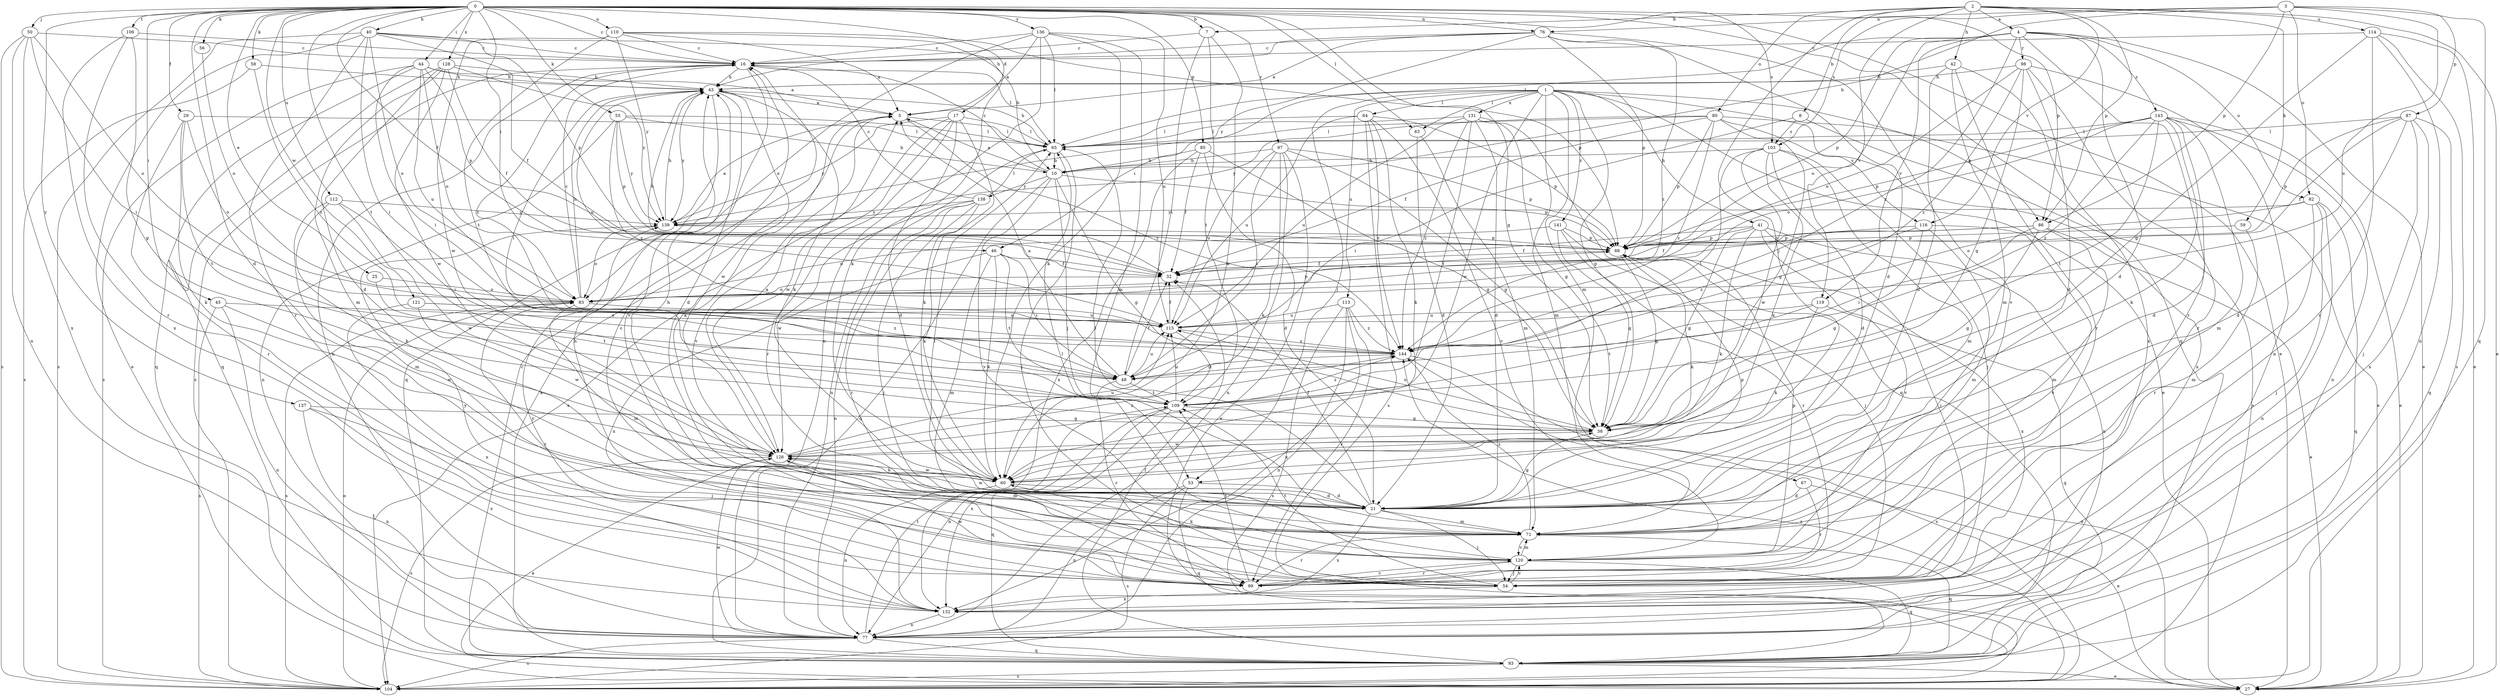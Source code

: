 strict digraph  {
0;
1;
2;
3;
4;
5;
7;
8;
10;
16;
17;
21;
25;
27;
29;
32;
38;
40;
41;
42;
43;
44;
45;
46;
48;
50;
53;
54;
55;
56;
58;
59;
60;
63;
64;
65;
67;
71;
76;
77;
80;
82;
83;
85;
86;
87;
88;
93;
97;
98;
99;
103;
104;
106;
109;
110;
112;
113;
114;
115;
116;
119;
120;
121;
126;
128;
131;
132;
136;
137;
138;
139;
141;
143;
144;
0 -> 7  [label=b];
0 -> 16  [label=c];
0 -> 17  [label=d];
0 -> 21  [label=d];
0 -> 25  [label=e];
0 -> 27  [label=e];
0 -> 29  [label=f];
0 -> 32  [label=f];
0 -> 38  [label=g];
0 -> 40  [label=h];
0 -> 44  [label=i];
0 -> 45  [label=i];
0 -> 46  [label=i];
0 -> 50  [label=j];
0 -> 55  [label=k];
0 -> 56  [label=k];
0 -> 58  [label=k];
0 -> 63  [label=l];
0 -> 76  [label=n];
0 -> 85  [label=p];
0 -> 86  [label=p];
0 -> 93  [label=q];
0 -> 97  [label=r];
0 -> 103  [label=s];
0 -> 106  [label=t];
0 -> 109  [label=t];
0 -> 110  [label=u];
0 -> 112  [label=u];
0 -> 121  [label=w];
0 -> 128  [label=x];
0 -> 136  [label=y];
0 -> 137  [label=y];
1 -> 27  [label=e];
1 -> 38  [label=g];
1 -> 41  [label=h];
1 -> 46  [label=i];
1 -> 53  [label=j];
1 -> 63  [label=l];
1 -> 64  [label=l];
1 -> 67  [label=m];
1 -> 71  [label=m];
1 -> 86  [label=p];
1 -> 113  [label=u];
1 -> 116  [label=v];
1 -> 126  [label=w];
1 -> 131  [label=x];
1 -> 141  [label=z];
2 -> 4  [label=a];
2 -> 7  [label=b];
2 -> 8  [label=b];
2 -> 27  [label=e];
2 -> 42  [label=h];
2 -> 53  [label=j];
2 -> 59  [label=k];
2 -> 80  [label=o];
2 -> 86  [label=p];
2 -> 114  [label=u];
2 -> 116  [label=v];
2 -> 119  [label=v];
3 -> 10  [label=b];
3 -> 76  [label=n];
3 -> 82  [label=o];
3 -> 86  [label=p];
3 -> 87  [label=p];
3 -> 93  [label=q];
3 -> 103  [label=s];
3 -> 115  [label=u];
4 -> 21  [label=d];
4 -> 27  [label=e];
4 -> 65  [label=l];
4 -> 82  [label=o];
4 -> 83  [label=o];
4 -> 88  [label=p];
4 -> 98  [label=r];
4 -> 99  [label=r];
4 -> 119  [label=v];
4 -> 143  [label=z];
4 -> 144  [label=z];
5 -> 65  [label=l];
5 -> 120  [label=v];
5 -> 144  [label=z];
7 -> 16  [label=c];
7 -> 48  [label=i];
7 -> 60  [label=k];
7 -> 109  [label=t];
8 -> 48  [label=i];
8 -> 103  [label=s];
8 -> 104  [label=s];
10 -> 5  [label=a];
10 -> 16  [label=c];
10 -> 38  [label=g];
10 -> 53  [label=j];
10 -> 88  [label=p];
10 -> 93  [label=q];
10 -> 120  [label=v];
10 -> 138  [label=y];
16 -> 43  [label=h];
16 -> 65  [label=l];
16 -> 77  [label=n];
16 -> 104  [label=s];
16 -> 120  [label=v];
16 -> 144  [label=z];
17 -> 21  [label=d];
17 -> 60  [label=k];
17 -> 65  [label=l];
17 -> 99  [label=r];
17 -> 104  [label=s];
17 -> 126  [label=w];
17 -> 139  [label=y];
21 -> 5  [label=a];
21 -> 32  [label=f];
21 -> 38  [label=g];
21 -> 43  [label=h];
21 -> 54  [label=j];
21 -> 65  [label=l];
21 -> 71  [label=m];
21 -> 88  [label=p];
21 -> 126  [label=w];
21 -> 132  [label=x];
25 -> 83  [label=o];
25 -> 109  [label=t];
29 -> 60  [label=k];
29 -> 65  [label=l];
29 -> 83  [label=o];
29 -> 99  [label=r];
29 -> 109  [label=t];
32 -> 43  [label=h];
32 -> 83  [label=o];
38 -> 115  [label=u];
38 -> 126  [label=w];
40 -> 10  [label=b];
40 -> 16  [label=c];
40 -> 27  [label=e];
40 -> 32  [label=f];
40 -> 48  [label=i];
40 -> 83  [label=o];
40 -> 88  [label=p];
40 -> 99  [label=r];
40 -> 104  [label=s];
41 -> 32  [label=f];
41 -> 38  [label=g];
41 -> 54  [label=j];
41 -> 60  [label=k];
41 -> 77  [label=n];
41 -> 88  [label=p];
41 -> 120  [label=v];
42 -> 21  [label=d];
42 -> 43  [label=h];
42 -> 71  [label=m];
42 -> 99  [label=r];
42 -> 132  [label=x];
43 -> 5  [label=a];
43 -> 21  [label=d];
43 -> 48  [label=i];
43 -> 60  [label=k];
43 -> 93  [label=q];
43 -> 115  [label=u];
43 -> 126  [label=w];
43 -> 139  [label=y];
44 -> 5  [label=a];
44 -> 43  [label=h];
44 -> 48  [label=i];
44 -> 83  [label=o];
44 -> 88  [label=p];
44 -> 93  [label=q];
44 -> 104  [label=s];
44 -> 115  [label=u];
45 -> 77  [label=n];
45 -> 104  [label=s];
45 -> 115  [label=u];
45 -> 126  [label=w];
46 -> 32  [label=f];
46 -> 48  [label=i];
46 -> 60  [label=k];
46 -> 71  [label=m];
46 -> 109  [label=t];
46 -> 132  [label=x];
48 -> 5  [label=a];
48 -> 32  [label=f];
48 -> 99  [label=r];
48 -> 109  [label=t];
48 -> 115  [label=u];
50 -> 16  [label=c];
50 -> 48  [label=i];
50 -> 77  [label=n];
50 -> 83  [label=o];
50 -> 104  [label=s];
50 -> 132  [label=x];
53 -> 21  [label=d];
53 -> 77  [label=n];
53 -> 93  [label=q];
53 -> 104  [label=s];
54 -> 16  [label=c];
54 -> 43  [label=h];
54 -> 109  [label=t];
54 -> 120  [label=v];
54 -> 132  [label=x];
55 -> 10  [label=b];
55 -> 65  [label=l];
55 -> 77  [label=n];
55 -> 88  [label=p];
55 -> 139  [label=y];
55 -> 144  [label=z];
56 -> 83  [label=o];
58 -> 43  [label=h];
58 -> 104  [label=s];
58 -> 144  [label=z];
59 -> 71  [label=m];
59 -> 88  [label=p];
60 -> 21  [label=d];
60 -> 77  [label=n];
60 -> 126  [label=w];
63 -> 21  [label=d];
63 -> 71  [label=m];
64 -> 60  [label=k];
64 -> 65  [label=l];
64 -> 88  [label=p];
64 -> 104  [label=s];
64 -> 115  [label=u];
64 -> 120  [label=v];
64 -> 144  [label=z];
65 -> 10  [label=b];
65 -> 43  [label=h];
65 -> 54  [label=j];
65 -> 77  [label=n];
67 -> 21  [label=d];
67 -> 27  [label=e];
67 -> 99  [label=r];
71 -> 65  [label=l];
71 -> 93  [label=q];
71 -> 99  [label=r];
71 -> 120  [label=v];
71 -> 144  [label=z];
76 -> 5  [label=a];
76 -> 16  [label=c];
76 -> 21  [label=d];
76 -> 43  [label=h];
76 -> 88  [label=p];
76 -> 120  [label=v];
76 -> 139  [label=y];
76 -> 144  [label=z];
77 -> 93  [label=q];
77 -> 104  [label=s];
77 -> 109  [label=t];
77 -> 126  [label=w];
80 -> 27  [label=e];
80 -> 32  [label=f];
80 -> 38  [label=g];
80 -> 65  [label=l];
80 -> 88  [label=p];
80 -> 132  [label=x];
80 -> 139  [label=y];
80 -> 144  [label=z];
82 -> 54  [label=j];
82 -> 77  [label=n];
82 -> 83  [label=o];
82 -> 93  [label=q];
82 -> 99  [label=r];
82 -> 139  [label=y];
83 -> 16  [label=c];
83 -> 43  [label=h];
83 -> 71  [label=m];
83 -> 88  [label=p];
83 -> 99  [label=r];
83 -> 104  [label=s];
83 -> 115  [label=u];
85 -> 10  [label=b];
85 -> 21  [label=d];
85 -> 32  [label=f];
85 -> 38  [label=g];
85 -> 132  [label=x];
86 -> 27  [label=e];
86 -> 32  [label=f];
86 -> 38  [label=g];
86 -> 48  [label=i];
86 -> 71  [label=m];
86 -> 88  [label=p];
87 -> 21  [label=d];
87 -> 32  [label=f];
87 -> 54  [label=j];
87 -> 65  [label=l];
87 -> 88  [label=p];
87 -> 93  [label=q];
87 -> 132  [label=x];
88 -> 32  [label=f];
88 -> 38  [label=g];
88 -> 60  [label=k];
88 -> 132  [label=x];
93 -> 5  [label=a];
93 -> 16  [label=c];
93 -> 27  [label=e];
93 -> 32  [label=f];
93 -> 104  [label=s];
97 -> 10  [label=b];
97 -> 27  [label=e];
97 -> 38  [label=g];
97 -> 48  [label=i];
97 -> 60  [label=k];
97 -> 77  [label=n];
97 -> 88  [label=p];
97 -> 115  [label=u];
98 -> 21  [label=d];
98 -> 38  [label=g];
98 -> 43  [label=h];
98 -> 77  [label=n];
98 -> 83  [label=o];
98 -> 99  [label=r];
98 -> 144  [label=z];
99 -> 109  [label=t];
99 -> 120  [label=v];
99 -> 126  [label=w];
99 -> 139  [label=y];
103 -> 10  [label=b];
103 -> 21  [label=d];
103 -> 48  [label=i];
103 -> 54  [label=j];
103 -> 60  [label=k];
103 -> 71  [label=m];
103 -> 126  [label=w];
104 -> 83  [label=o];
104 -> 144  [label=z];
106 -> 16  [label=c];
106 -> 38  [label=g];
106 -> 99  [label=r];
106 -> 132  [label=x];
109 -> 38  [label=g];
109 -> 77  [label=n];
109 -> 93  [label=q];
109 -> 115  [label=u];
109 -> 132  [label=x];
109 -> 144  [label=z];
110 -> 5  [label=a];
110 -> 16  [label=c];
110 -> 60  [label=k];
110 -> 88  [label=p];
110 -> 109  [label=t];
110 -> 126  [label=w];
110 -> 139  [label=y];
112 -> 48  [label=i];
112 -> 60  [label=k];
112 -> 71  [label=m];
112 -> 126  [label=w];
112 -> 139  [label=y];
113 -> 77  [label=n];
113 -> 99  [label=r];
113 -> 104  [label=s];
113 -> 115  [label=u];
113 -> 132  [label=x];
113 -> 144  [label=z];
114 -> 16  [label=c];
114 -> 27  [label=e];
114 -> 38  [label=g];
114 -> 77  [label=n];
114 -> 99  [label=r];
114 -> 104  [label=s];
115 -> 32  [label=f];
115 -> 109  [label=t];
115 -> 144  [label=z];
116 -> 38  [label=g];
116 -> 71  [label=m];
116 -> 88  [label=p];
116 -> 120  [label=v];
116 -> 144  [label=z];
119 -> 60  [label=k];
119 -> 93  [label=q];
119 -> 109  [label=t];
119 -> 115  [label=u];
120 -> 54  [label=j];
120 -> 60  [label=k];
120 -> 65  [label=l];
120 -> 71  [label=m];
120 -> 88  [label=p];
120 -> 93  [label=q];
120 -> 99  [label=r];
121 -> 115  [label=u];
121 -> 126  [label=w];
121 -> 132  [label=x];
121 -> 144  [label=z];
126 -> 5  [label=a];
126 -> 27  [label=e];
126 -> 60  [label=k];
126 -> 71  [label=m];
126 -> 104  [label=s];
126 -> 115  [label=u];
126 -> 144  [label=z];
128 -> 21  [label=d];
128 -> 32  [label=f];
128 -> 43  [label=h];
128 -> 71  [label=m];
128 -> 93  [label=q];
128 -> 126  [label=w];
128 -> 139  [label=y];
131 -> 21  [label=d];
131 -> 38  [label=g];
131 -> 65  [label=l];
131 -> 93  [label=q];
131 -> 109  [label=t];
131 -> 115  [label=u];
131 -> 144  [label=z];
132 -> 77  [label=n];
132 -> 139  [label=y];
136 -> 5  [label=a];
136 -> 16  [label=c];
136 -> 60  [label=k];
136 -> 65  [label=l];
136 -> 71  [label=m];
136 -> 77  [label=n];
136 -> 83  [label=o];
136 -> 115  [label=u];
137 -> 38  [label=g];
137 -> 54  [label=j];
137 -> 77  [label=n];
137 -> 132  [label=x];
138 -> 16  [label=c];
138 -> 54  [label=j];
138 -> 60  [label=k];
138 -> 65  [label=l];
138 -> 77  [label=n];
138 -> 99  [label=r];
138 -> 126  [label=w];
138 -> 139  [label=y];
139 -> 5  [label=a];
139 -> 43  [label=h];
139 -> 83  [label=o];
139 -> 88  [label=p];
141 -> 38  [label=g];
141 -> 54  [label=j];
141 -> 83  [label=o];
141 -> 88  [label=p];
141 -> 99  [label=r];
143 -> 21  [label=d];
143 -> 27  [label=e];
143 -> 60  [label=k];
143 -> 65  [label=l];
143 -> 71  [label=m];
143 -> 77  [label=n];
143 -> 83  [label=o];
143 -> 88  [label=p];
143 -> 109  [label=t];
143 -> 144  [label=z];
144 -> 27  [label=e];
144 -> 48  [label=i];
144 -> 104  [label=s];
}
